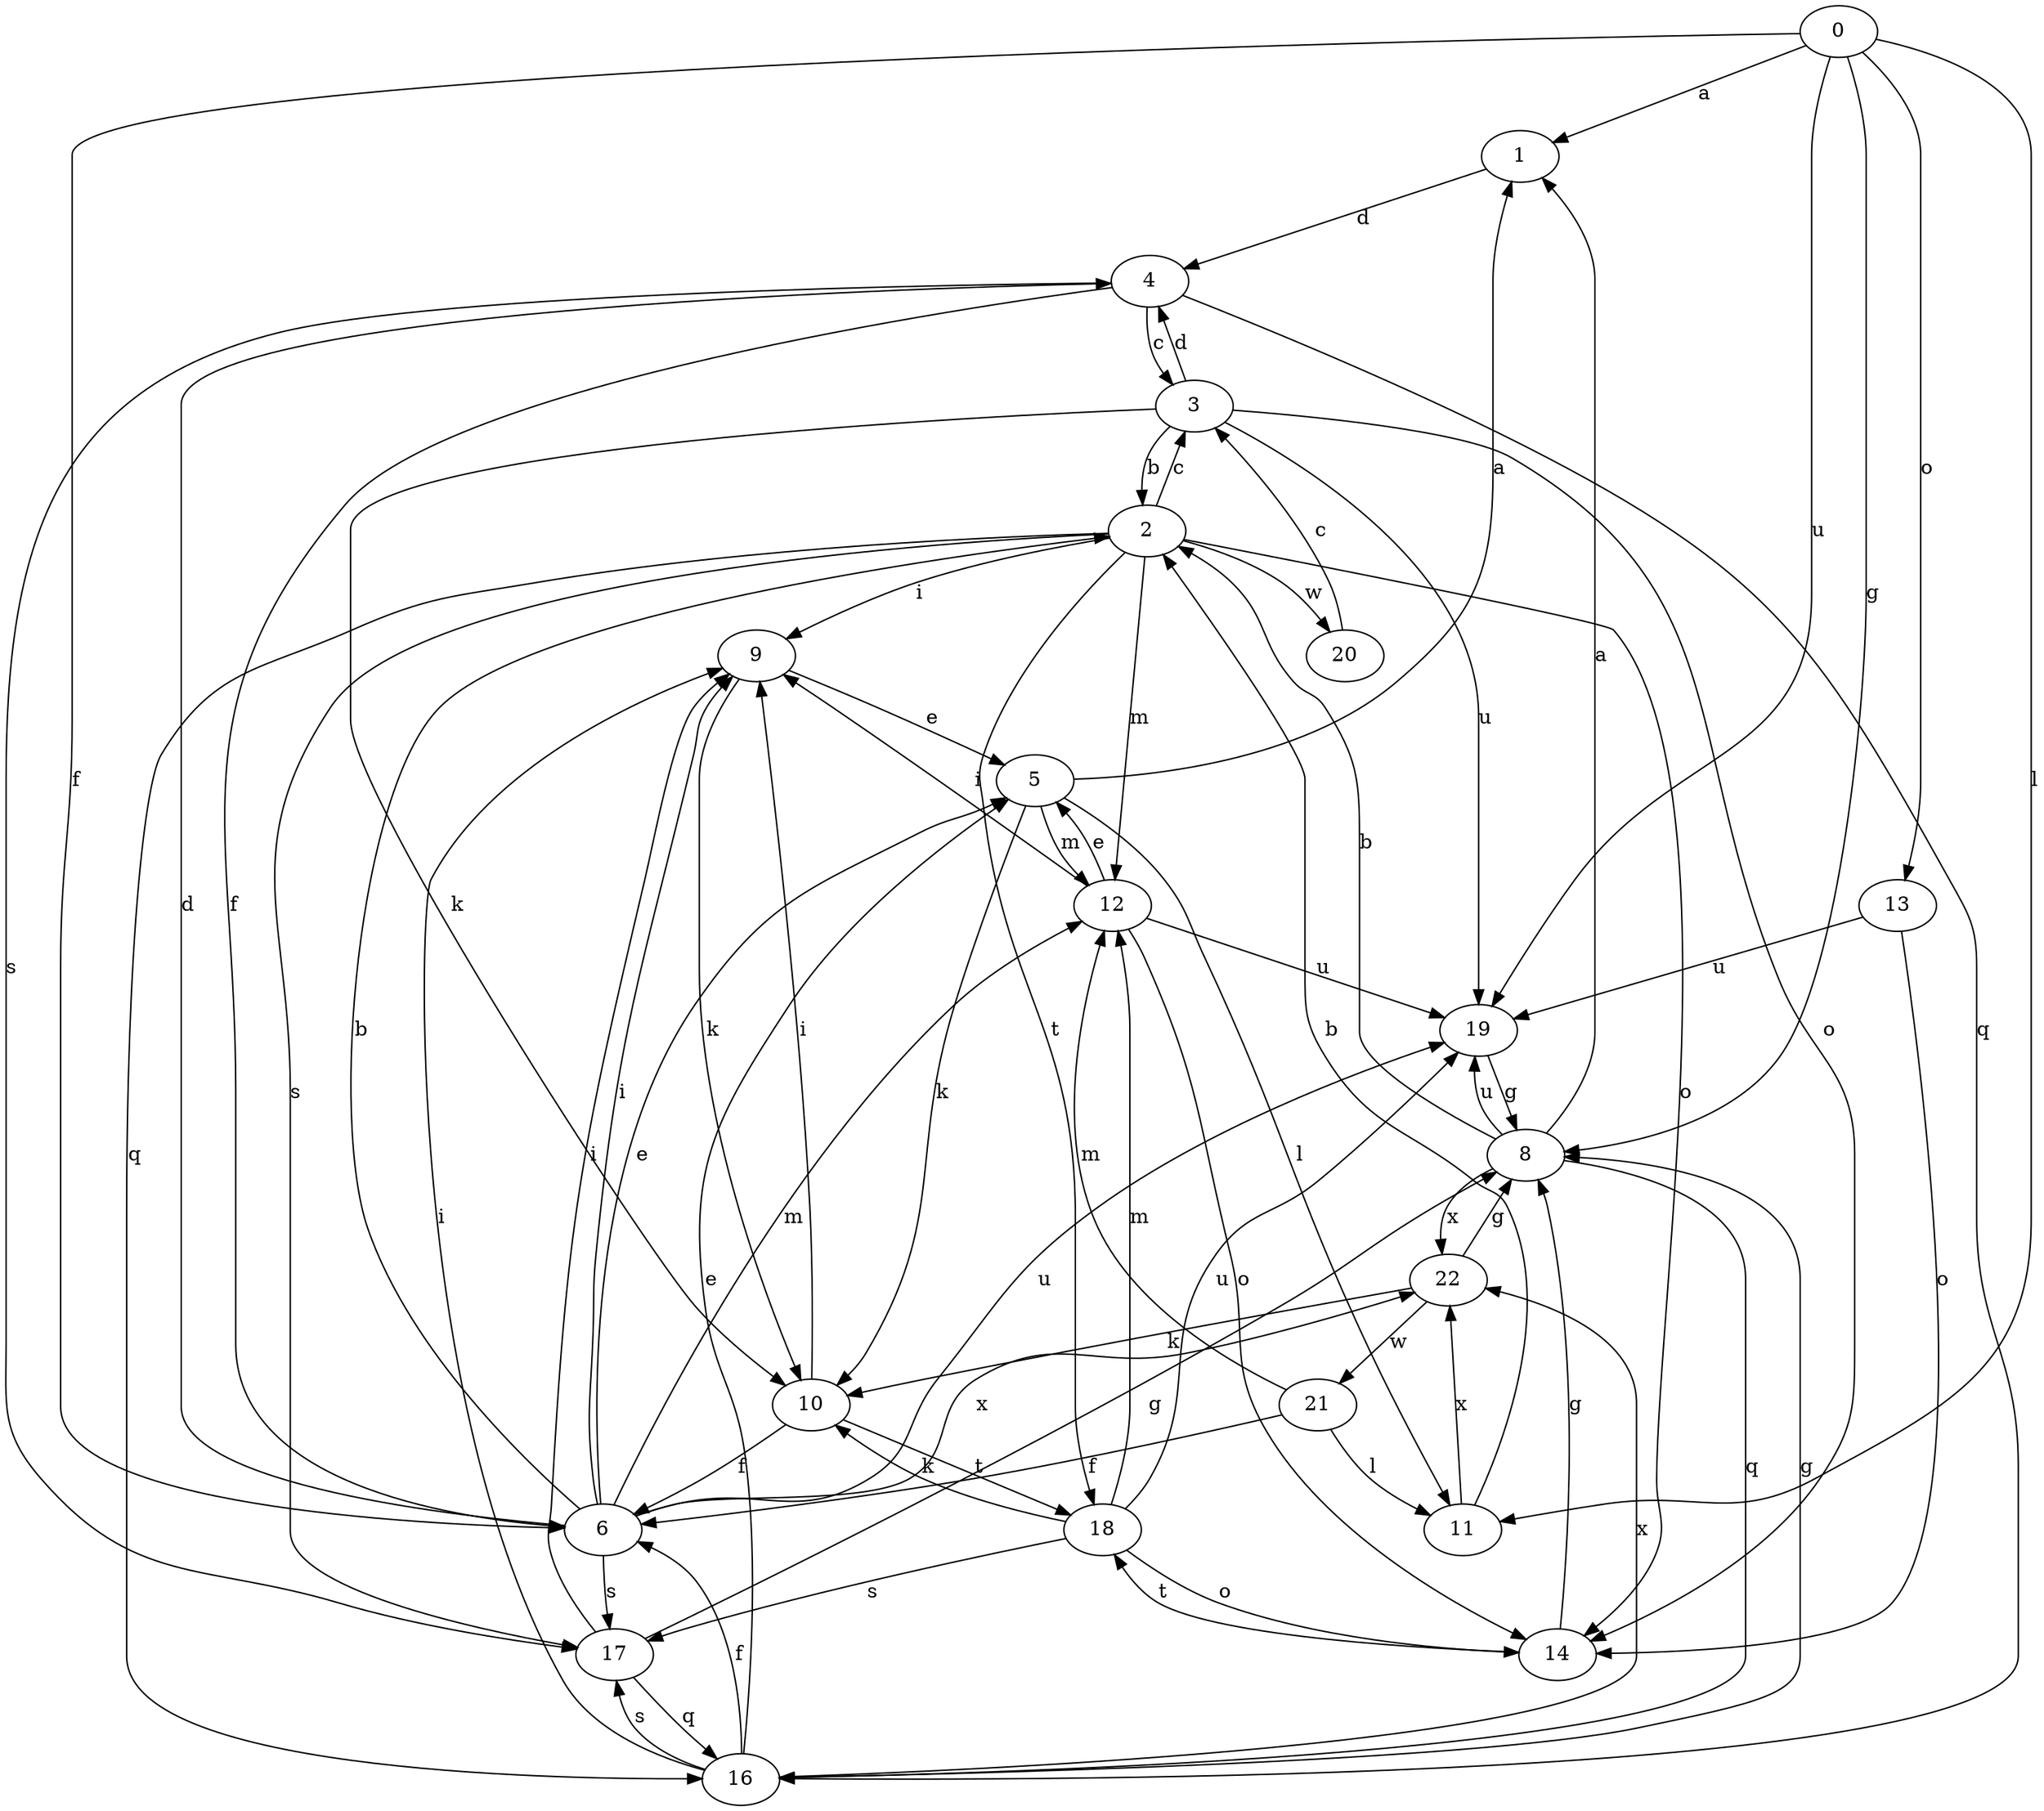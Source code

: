 strict digraph  {
0;
1;
2;
3;
4;
5;
6;
8;
9;
10;
11;
12;
13;
14;
16;
17;
18;
19;
20;
21;
22;
0 -> 1  [label=a];
0 -> 6  [label=f];
0 -> 8  [label=g];
0 -> 11  [label=l];
0 -> 13  [label=o];
0 -> 19  [label=u];
1 -> 4  [label=d];
2 -> 3  [label=c];
2 -> 9  [label=i];
2 -> 12  [label=m];
2 -> 14  [label=o];
2 -> 16  [label=q];
2 -> 17  [label=s];
2 -> 18  [label=t];
2 -> 20  [label=w];
3 -> 2  [label=b];
3 -> 4  [label=d];
3 -> 10  [label=k];
3 -> 14  [label=o];
3 -> 19  [label=u];
4 -> 3  [label=c];
4 -> 6  [label=f];
4 -> 16  [label=q];
4 -> 17  [label=s];
5 -> 1  [label=a];
5 -> 10  [label=k];
5 -> 11  [label=l];
5 -> 12  [label=m];
6 -> 2  [label=b];
6 -> 4  [label=d];
6 -> 5  [label=e];
6 -> 9  [label=i];
6 -> 12  [label=m];
6 -> 17  [label=s];
6 -> 19  [label=u];
6 -> 22  [label=x];
8 -> 1  [label=a];
8 -> 2  [label=b];
8 -> 16  [label=q];
8 -> 19  [label=u];
8 -> 22  [label=x];
9 -> 5  [label=e];
9 -> 10  [label=k];
10 -> 6  [label=f];
10 -> 9  [label=i];
10 -> 18  [label=t];
11 -> 2  [label=b];
11 -> 22  [label=x];
12 -> 5  [label=e];
12 -> 9  [label=i];
12 -> 14  [label=o];
12 -> 19  [label=u];
13 -> 14  [label=o];
13 -> 19  [label=u];
14 -> 8  [label=g];
14 -> 18  [label=t];
16 -> 5  [label=e];
16 -> 6  [label=f];
16 -> 8  [label=g];
16 -> 9  [label=i];
16 -> 17  [label=s];
16 -> 22  [label=x];
17 -> 8  [label=g];
17 -> 9  [label=i];
17 -> 16  [label=q];
18 -> 10  [label=k];
18 -> 12  [label=m];
18 -> 14  [label=o];
18 -> 17  [label=s];
18 -> 19  [label=u];
19 -> 8  [label=g];
20 -> 3  [label=c];
21 -> 6  [label=f];
21 -> 11  [label=l];
21 -> 12  [label=m];
22 -> 8  [label=g];
22 -> 10  [label=k];
22 -> 21  [label=w];
}
